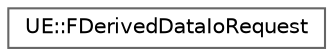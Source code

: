 digraph "Graphical Class Hierarchy"
{
 // INTERACTIVE_SVG=YES
 // LATEX_PDF_SIZE
  bgcolor="transparent";
  edge [fontname=Helvetica,fontsize=10,labelfontname=Helvetica,labelfontsize=10];
  node [fontname=Helvetica,fontsize=10,shape=box,height=0.2,width=0.4];
  rankdir="LR";
  Node0 [id="Node000000",label="UE::FDerivedDataIoRequest",height=0.2,width=0.4,color="grey40", fillcolor="white", style="filled",URL="$d6/d59/classUE_1_1FDerivedDataIoRequest.html",tooltip="Request on a Derived Data Reference that may be used to query the associated response."];
}
